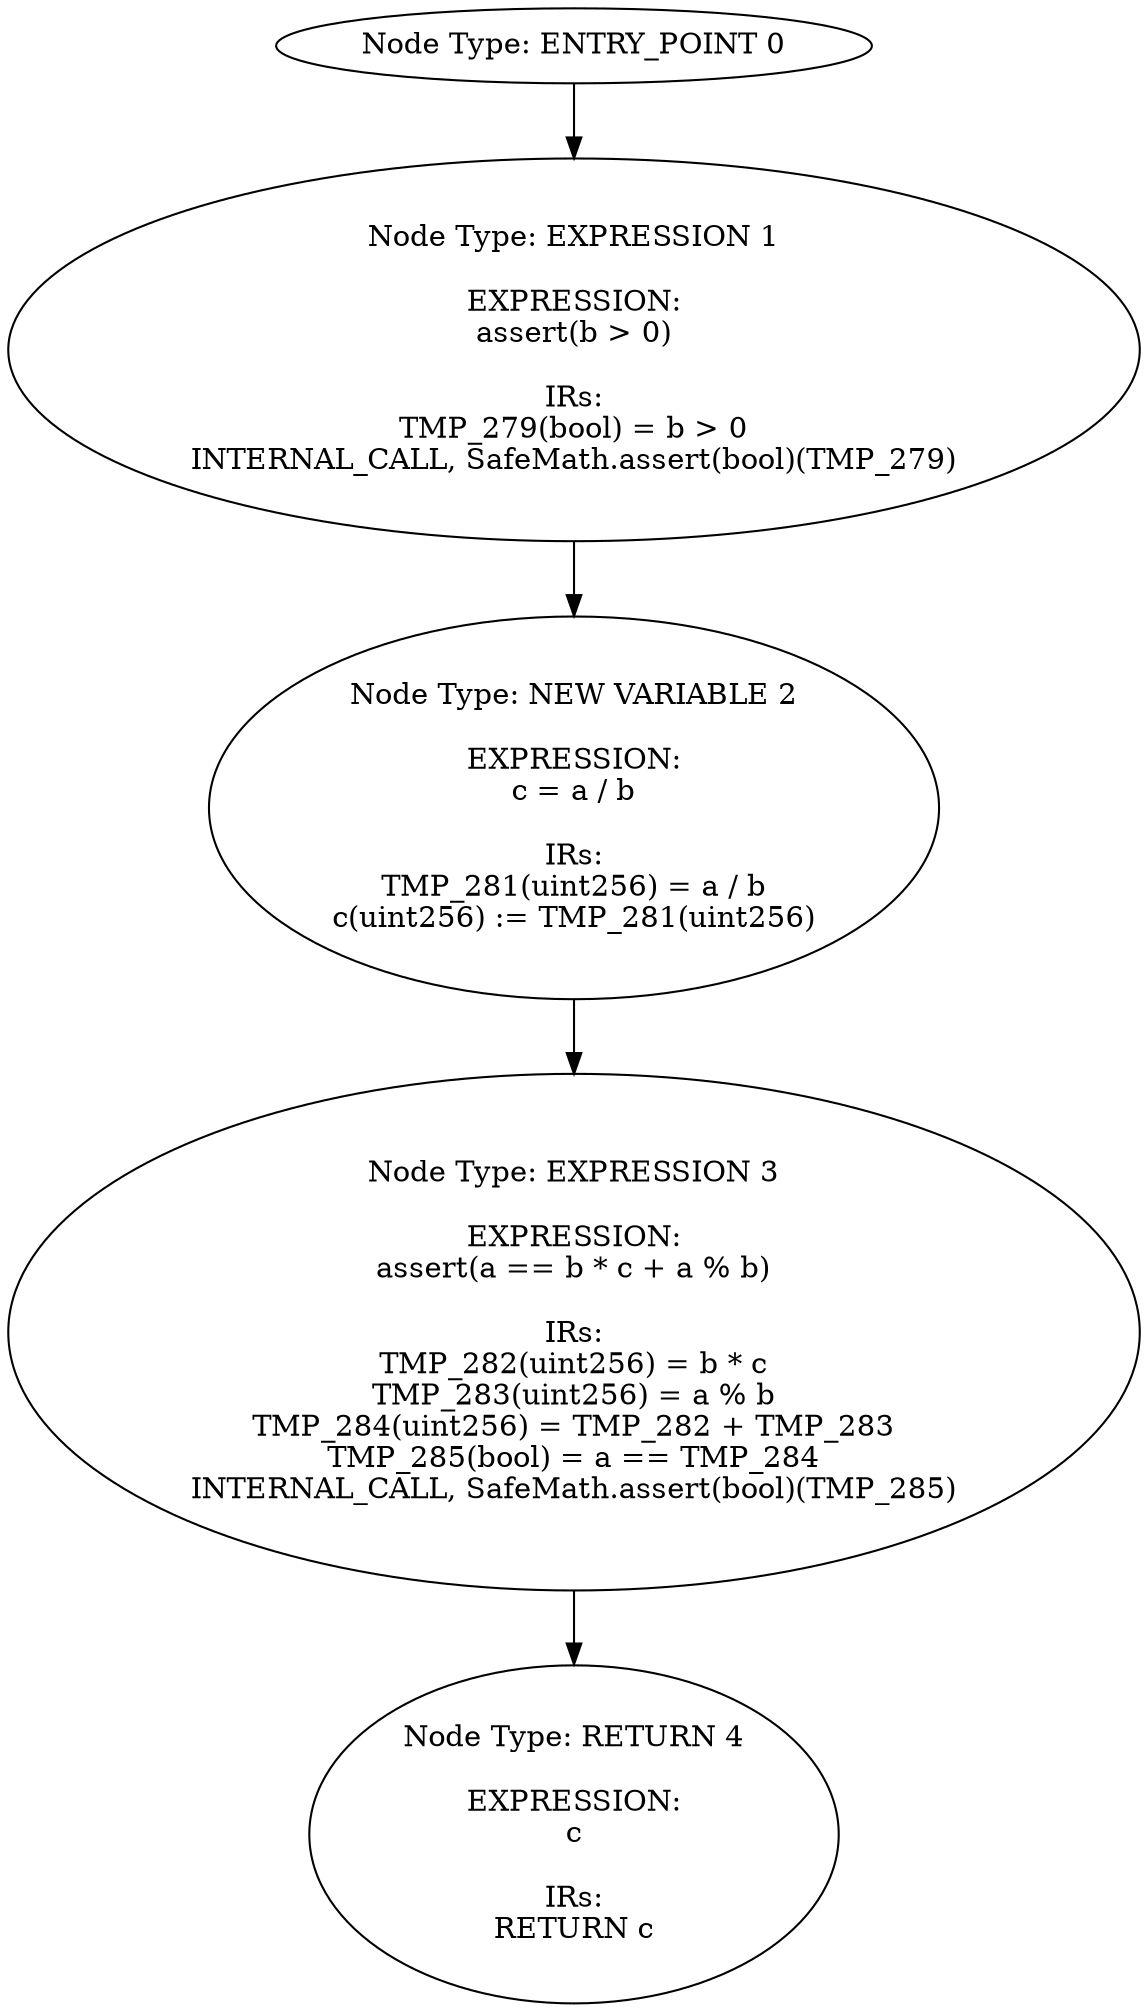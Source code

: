 digraph{
0[label="Node Type: ENTRY_POINT 0
"];
0->1;
1[label="Node Type: EXPRESSION 1

EXPRESSION:
assert(b > 0)

IRs:
TMP_279(bool) = b > 0
INTERNAL_CALL, SafeMath.assert(bool)(TMP_279)"];
1->2;
2[label="Node Type: NEW VARIABLE 2

EXPRESSION:
c = a / b

IRs:
TMP_281(uint256) = a / b
c(uint256) := TMP_281(uint256)"];
2->3;
3[label="Node Type: EXPRESSION 3

EXPRESSION:
assert(a == b * c + a % b)

IRs:
TMP_282(uint256) = b * c
TMP_283(uint256) = a % b
TMP_284(uint256) = TMP_282 + TMP_283
TMP_285(bool) = a == TMP_284
INTERNAL_CALL, SafeMath.assert(bool)(TMP_285)"];
3->4;
4[label="Node Type: RETURN 4

EXPRESSION:
c

IRs:
RETURN c"];
}
